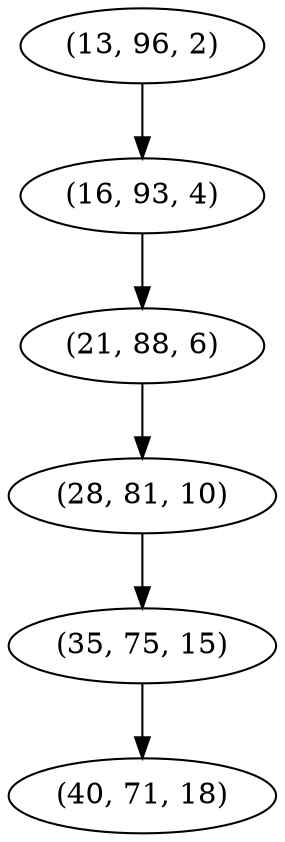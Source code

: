 digraph tree {
    "(13, 96, 2)";
    "(16, 93, 4)";
    "(21, 88, 6)";
    "(28, 81, 10)";
    "(35, 75, 15)";
    "(40, 71, 18)";
    "(13, 96, 2)" -> "(16, 93, 4)";
    "(16, 93, 4)" -> "(21, 88, 6)";
    "(21, 88, 6)" -> "(28, 81, 10)";
    "(28, 81, 10)" -> "(35, 75, 15)";
    "(35, 75, 15)" -> "(40, 71, 18)";
}
